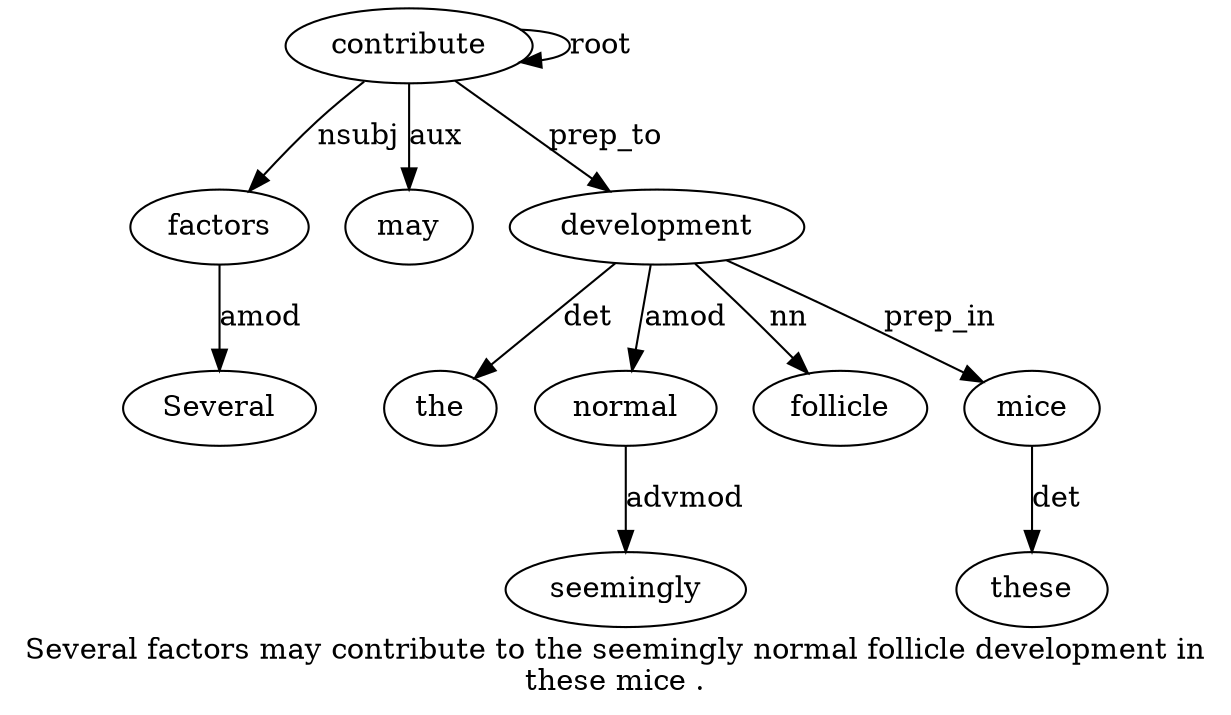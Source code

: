 digraph "Several factors may contribute to the seemingly normal follicle development in these mice ." {
label="Several factors may contribute to the seemingly normal follicle development in
these mice .";
factors2 [style=filled, fillcolor=white, label=factors];
Several1 [style=filled, fillcolor=white, label=Several];
factors2 -> Several1  [label=amod];
contribute4 [style=filled, fillcolor=white, label=contribute];
contribute4 -> factors2  [label=nsubj];
may3 [style=filled, fillcolor=white, label=may];
contribute4 -> may3  [label=aux];
contribute4 -> contribute4  [label=root];
development10 [style=filled, fillcolor=white, label=development];
the6 [style=filled, fillcolor=white, label=the];
development10 -> the6  [label=det];
normal8 [style=filled, fillcolor=white, label=normal];
seemingly7 [style=filled, fillcolor=white, label=seemingly];
normal8 -> seemingly7  [label=advmod];
development10 -> normal8  [label=amod];
follicle9 [style=filled, fillcolor=white, label=follicle];
development10 -> follicle9  [label=nn];
contribute4 -> development10  [label=prep_to];
mice13 [style=filled, fillcolor=white, label=mice];
these12 [style=filled, fillcolor=white, label=these];
mice13 -> these12  [label=det];
development10 -> mice13  [label=prep_in];
}
